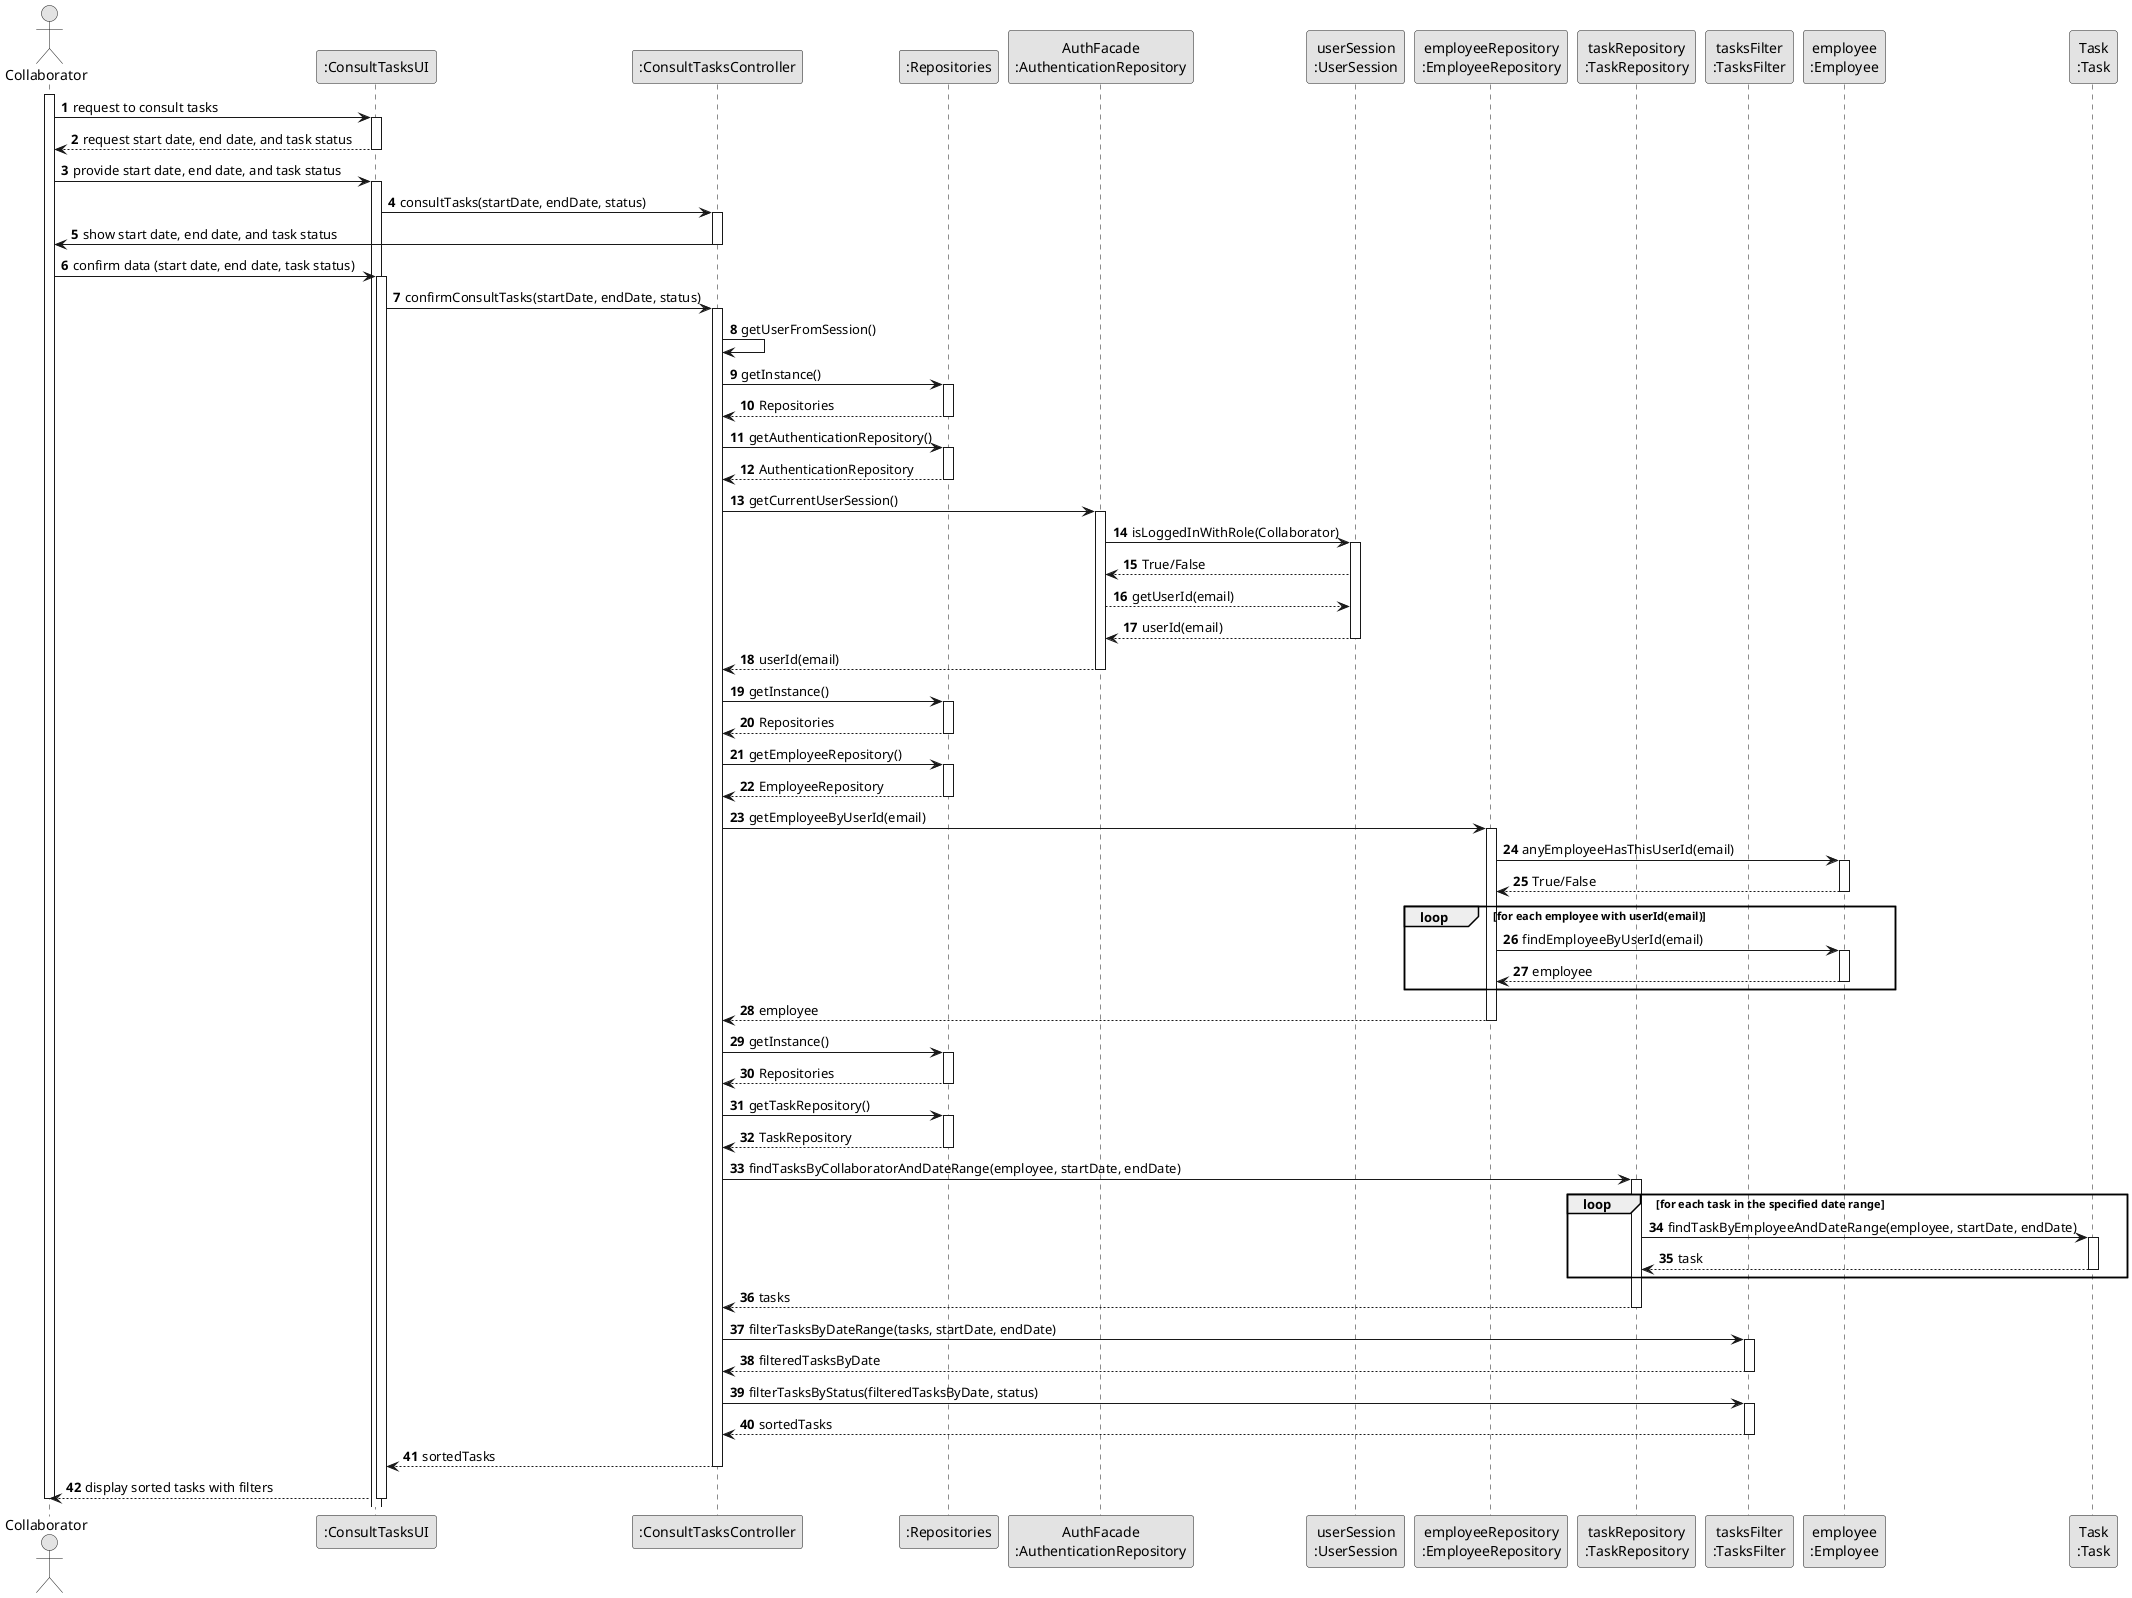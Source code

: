 @startuml
@startuml
skinparam monochrome true
skinparam packageStyle rectangle
skinparam shadowing false


autonumber

actor "Collaborator" as COL
participant ":ConsultTasksUI" as UI
participant ":ConsultTasksController" as CTRL
participant ":Repositories" as RepositorySingleton
participant "AuthFacade\n:AuthenticationRepository" as AUTHREP
participant "userSession\n:UserSession" as USER
participant "employeeRepository\n:EmployeeRepository" as EMPREP
participant "taskRepository\n:TaskRepository" as TASKREP
participant "tasksFilter\n:TasksFilter" as FILTER
participant "employee\n:Employee" as EMP
participant "Task\n:Task" as TASK

activate COL

    COL -> UI : request to consult tasks
    activate UI

        UI --> COL : request start date, end date, and task status
    deactivate UI

    COL -> UI : provide start date, end date, and task status
    activate UI

        UI -> CTRL : consultTasks(startDate, endDate, status)
        activate CTRL

        CTRL -> COL : show start date, end date, and task status
    deactivate CTRL

    COL -> UI : confirm data (start date, end date, task status)
    activate UI

        UI -> CTRL : confirmConsultTasks(startDate, endDate, status)
        activate CTRL

        CTRL -> CTRL : getUserFromSession()

        CTRL -> RepositorySingleton : getInstance()
        activate RepositorySingleton
        CTRL <-- RepositorySingleton : Repositories
        deactivate RepositorySingleton

        CTRL -> RepositorySingleton : getAuthenticationRepository()
        activate RepositorySingleton
        CTRL <-- RepositorySingleton : AuthenticationRepository
        deactivate RepositorySingleton

        CTRL -> AUTHREP : getCurrentUserSession()
        activate AUTHREP

        AUTHREP -> USER : isLoggedInWithRole(Collaborator)
        activate USER

        AUTHREP <-- USER : True/False
        AUTHREP --> USER : getUserId(email)
        AUTHREP <-- USER : userId(email)
        deactivate USER

        CTRL <-- AUTHREP : userId(email)
        deactivate AUTHREP

        CTRL -> RepositorySingleton : getInstance()
        activate RepositorySingleton
        CTRL <-- RepositorySingleton : Repositories
        deactivate RepositorySingleton

        CTRL -> RepositorySingleton : getEmployeeRepository()
        activate RepositorySingleton
        CTRL <-- RepositorySingleton : EmployeeRepository
        deactivate RepositorySingleton

        CTRL -> EMPREP : getEmployeeByUserId(email)
        activate EMPREP

            EMPREP -> EMP : anyEmployeeHasThisUserId(email)
            activate EMP
            EMPREP <-- EMP : True/False
            deactivate EMP

            loop for each employee with userId(email)
            EMPREP -> EMP : findEmployeeByUserId(email)
            activate EMP
            EMPREP <-- EMP : employee
            deactivate EMP
            end loop

        CTRL <-- EMPREP : employee
        deactivate EMPREP

        CTRL -> RepositorySingleton : getInstance()
        activate RepositorySingleton
        CTRL <-- RepositorySingleton : Repositories
        deactivate RepositorySingleton

        CTRL -> RepositorySingleton : getTaskRepository()
        activate RepositorySingleton
        CTRL <-- RepositorySingleton : TaskRepository
        deactivate RepositorySingleton

        CTRL -> TASKREP : findTasksByCollaboratorAndDateRange(employee, startDate, endDate)
        activate TASKREP
            loop for each task in the specified date range
            TASKREP -> TASK : findTaskByEmployeeAndDateRange(employee, startDate, endDate)
            activate TASK
            TASKREP <-- TASK : task
            deactivate TASK
            end loop

        TASKREP --> CTRL : tasks
        deactivate TASKREP

        'Apply date range filter
        CTRL -> FILTER : filterTasksByDateRange(tasks, startDate, endDate)
        activate FILTER
        FILTER --> CTRL : filteredTasksByDate
        deactivate FILTER

        'Apply status filter
        CTRL -> FILTER : filterTasksByStatus(filteredTasksByDate, status)
        activate FILTER
        FILTER --> CTRL : sortedTasks
        deactivate FILTER

        CTRL --> UI : sortedTasks
        deactivate CTRL
        UI --> COL : display sorted tasks with filters
    deactivate UI

deactivate COL
@enduml



@enduml
